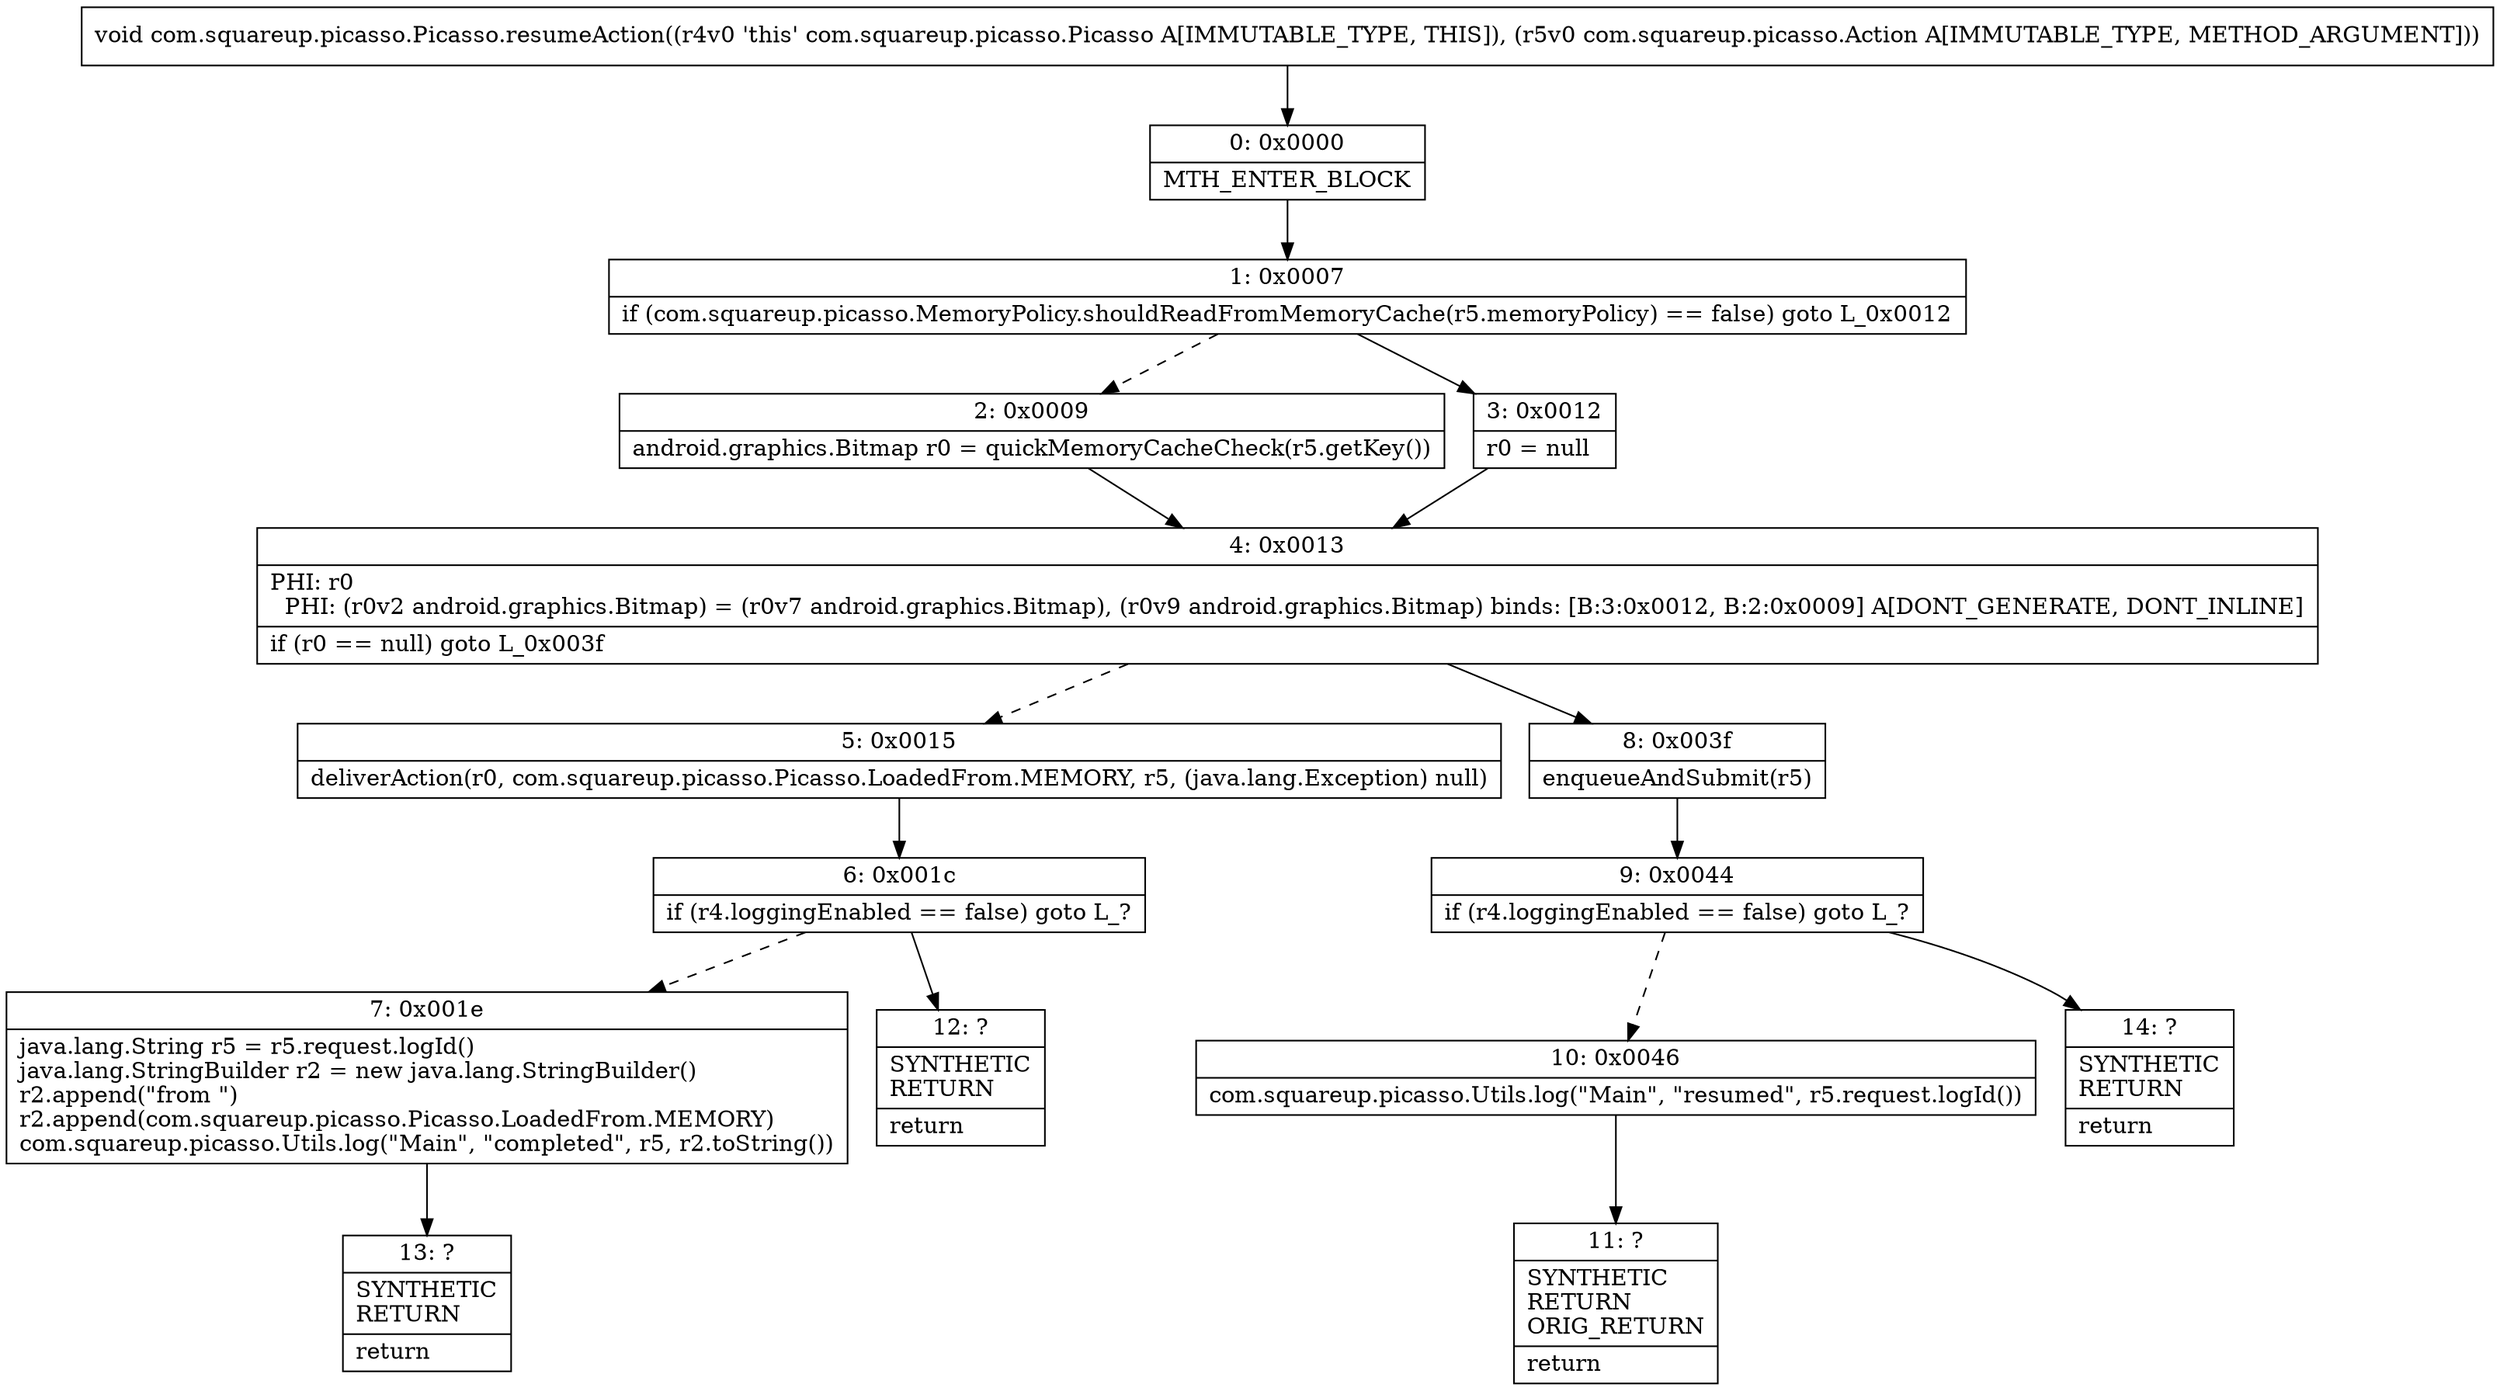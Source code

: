 digraph "CFG forcom.squareup.picasso.Picasso.resumeAction(Lcom\/squareup\/picasso\/Action;)V" {
Node_0 [shape=record,label="{0\:\ 0x0000|MTH_ENTER_BLOCK\l}"];
Node_1 [shape=record,label="{1\:\ 0x0007|if (com.squareup.picasso.MemoryPolicy.shouldReadFromMemoryCache(r5.memoryPolicy) == false) goto L_0x0012\l}"];
Node_2 [shape=record,label="{2\:\ 0x0009|android.graphics.Bitmap r0 = quickMemoryCacheCheck(r5.getKey())\l}"];
Node_3 [shape=record,label="{3\:\ 0x0012|r0 = null\l}"];
Node_4 [shape=record,label="{4\:\ 0x0013|PHI: r0 \l  PHI: (r0v2 android.graphics.Bitmap) = (r0v7 android.graphics.Bitmap), (r0v9 android.graphics.Bitmap) binds: [B:3:0x0012, B:2:0x0009] A[DONT_GENERATE, DONT_INLINE]\l|if (r0 == null) goto L_0x003f\l}"];
Node_5 [shape=record,label="{5\:\ 0x0015|deliverAction(r0, com.squareup.picasso.Picasso.LoadedFrom.MEMORY, r5, (java.lang.Exception) null)\l}"];
Node_6 [shape=record,label="{6\:\ 0x001c|if (r4.loggingEnabled == false) goto L_?\l}"];
Node_7 [shape=record,label="{7\:\ 0x001e|java.lang.String r5 = r5.request.logId()\ljava.lang.StringBuilder r2 = new java.lang.StringBuilder()\lr2.append(\"from \")\lr2.append(com.squareup.picasso.Picasso.LoadedFrom.MEMORY)\lcom.squareup.picasso.Utils.log(\"Main\", \"completed\", r5, r2.toString())\l}"];
Node_8 [shape=record,label="{8\:\ 0x003f|enqueueAndSubmit(r5)\l}"];
Node_9 [shape=record,label="{9\:\ 0x0044|if (r4.loggingEnabled == false) goto L_?\l}"];
Node_10 [shape=record,label="{10\:\ 0x0046|com.squareup.picasso.Utils.log(\"Main\", \"resumed\", r5.request.logId())\l}"];
Node_11 [shape=record,label="{11\:\ ?|SYNTHETIC\lRETURN\lORIG_RETURN\l|return\l}"];
Node_12 [shape=record,label="{12\:\ ?|SYNTHETIC\lRETURN\l|return\l}"];
Node_13 [shape=record,label="{13\:\ ?|SYNTHETIC\lRETURN\l|return\l}"];
Node_14 [shape=record,label="{14\:\ ?|SYNTHETIC\lRETURN\l|return\l}"];
MethodNode[shape=record,label="{void com.squareup.picasso.Picasso.resumeAction((r4v0 'this' com.squareup.picasso.Picasso A[IMMUTABLE_TYPE, THIS]), (r5v0 com.squareup.picasso.Action A[IMMUTABLE_TYPE, METHOD_ARGUMENT])) }"];
MethodNode -> Node_0;
Node_0 -> Node_1;
Node_1 -> Node_2[style=dashed];
Node_1 -> Node_3;
Node_2 -> Node_4;
Node_3 -> Node_4;
Node_4 -> Node_5[style=dashed];
Node_4 -> Node_8;
Node_5 -> Node_6;
Node_6 -> Node_7[style=dashed];
Node_6 -> Node_12;
Node_7 -> Node_13;
Node_8 -> Node_9;
Node_9 -> Node_10[style=dashed];
Node_9 -> Node_14;
Node_10 -> Node_11;
}

